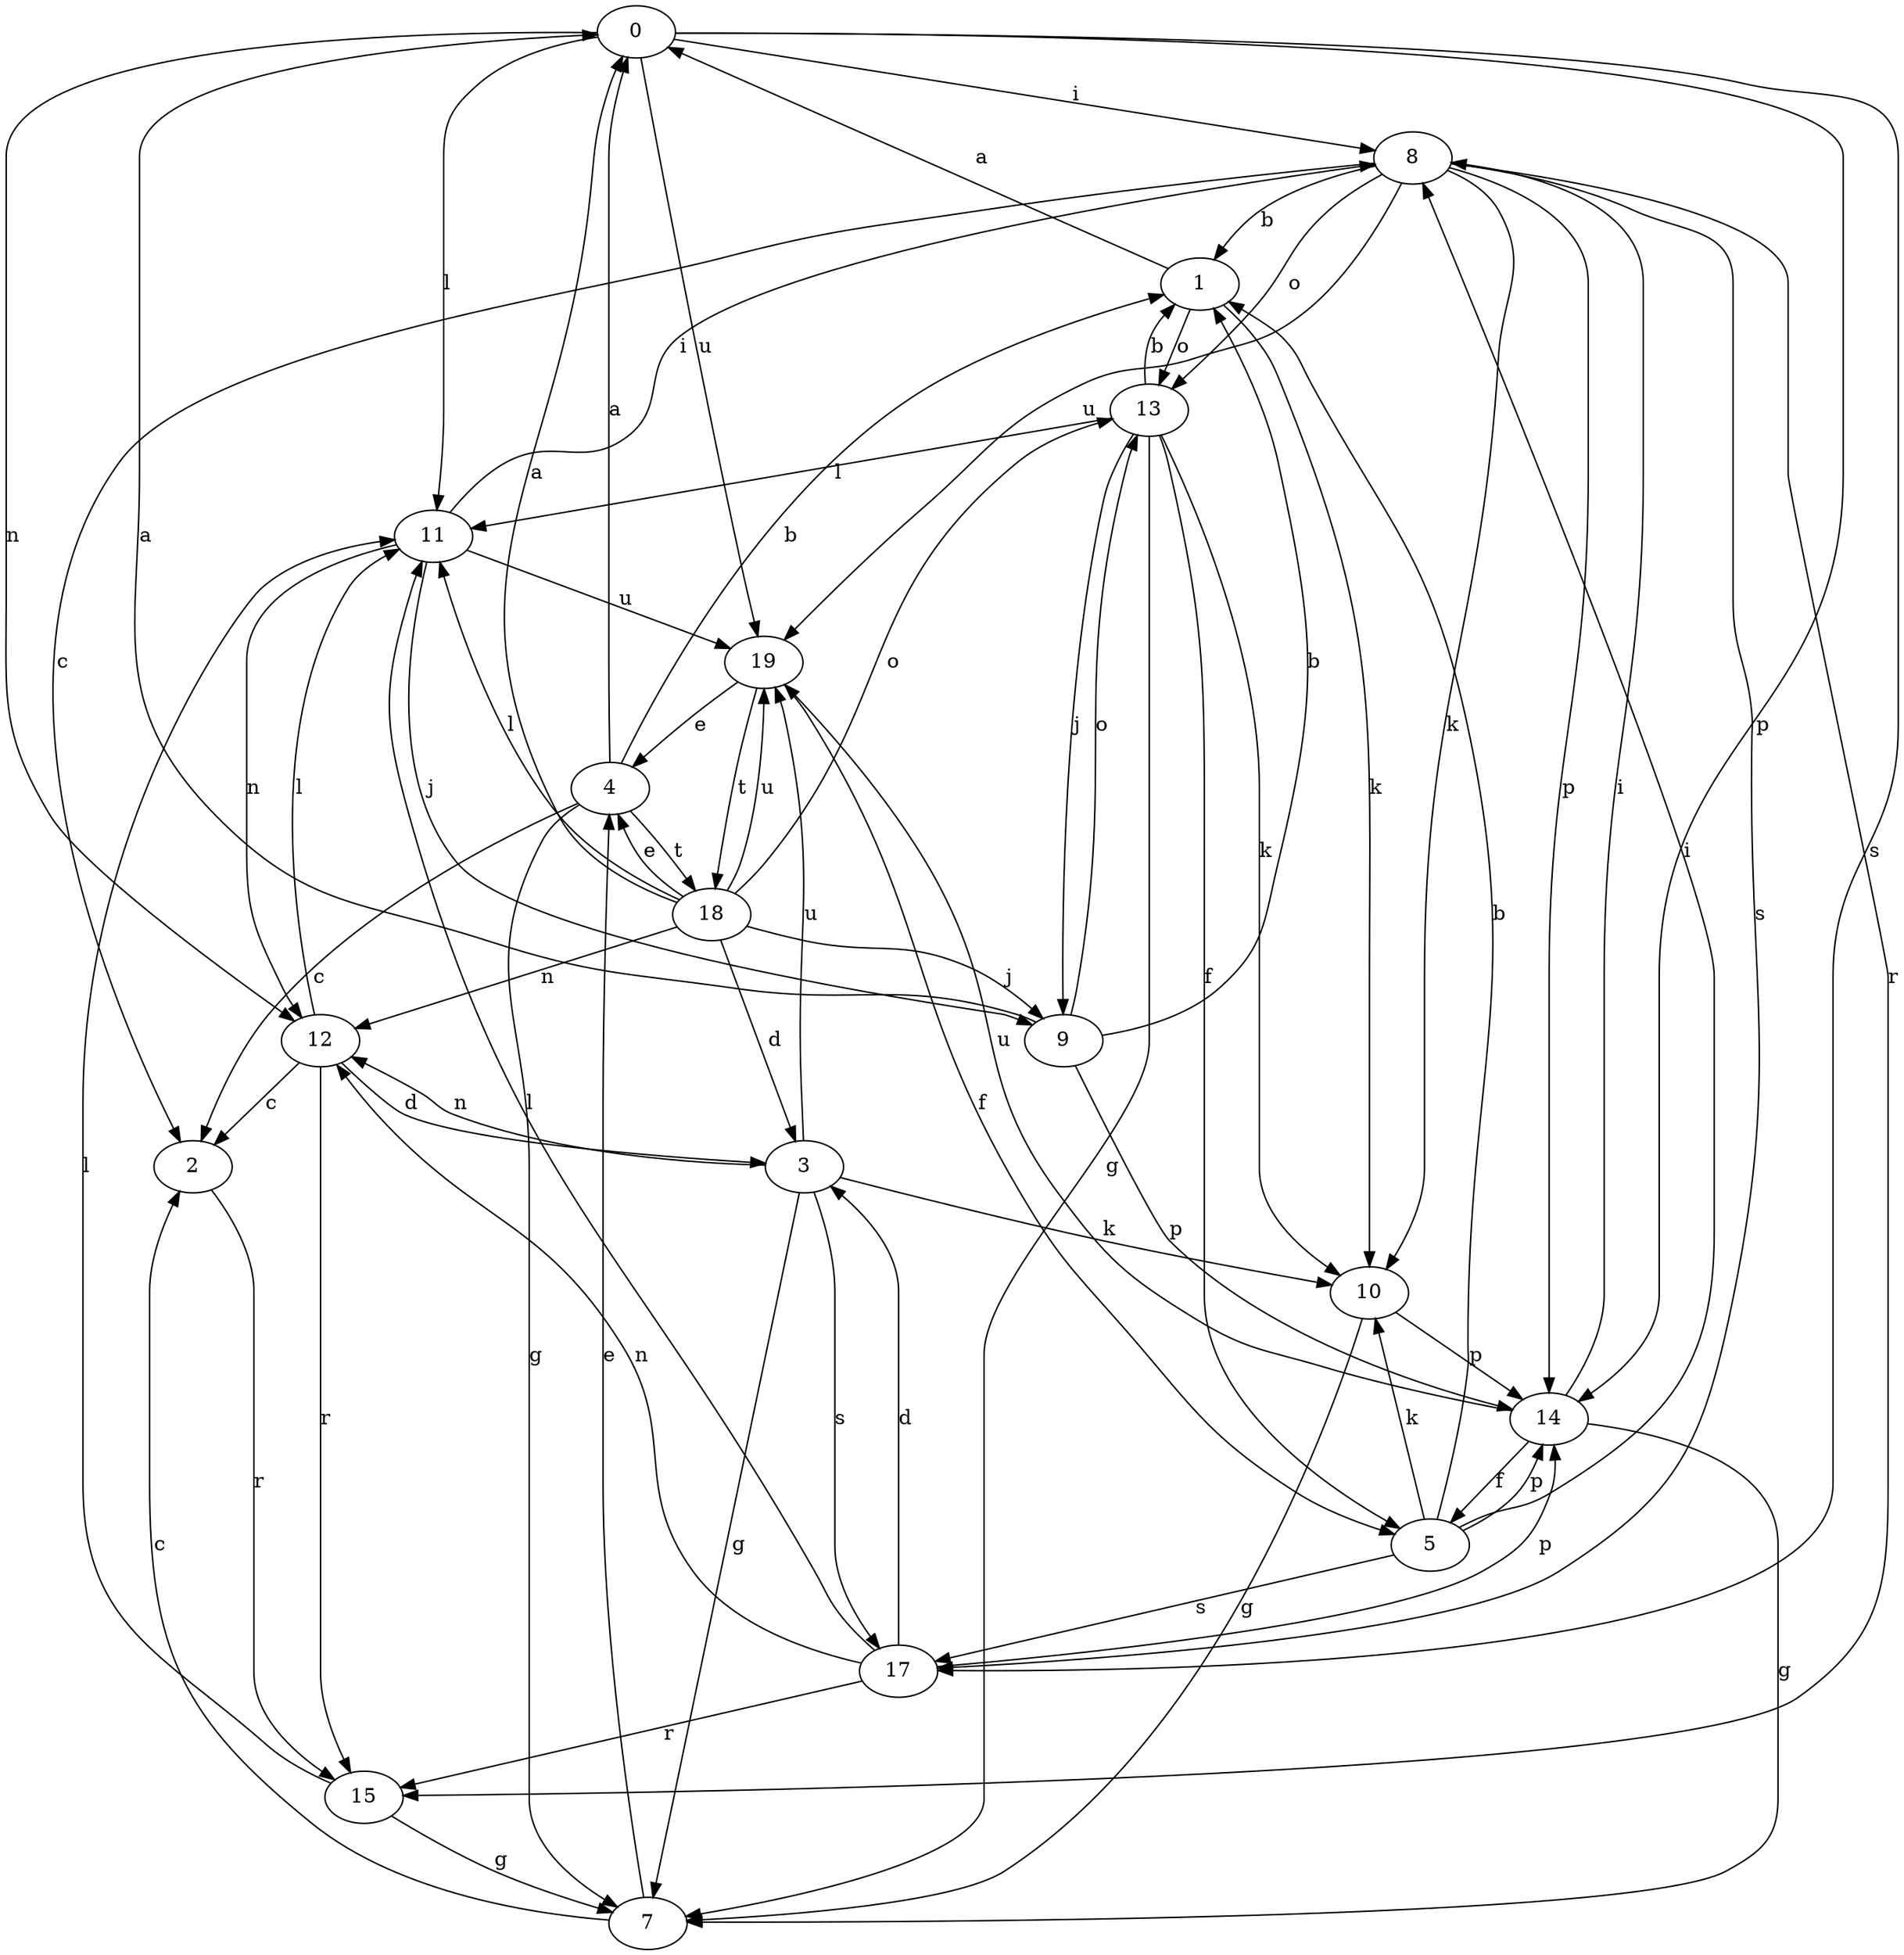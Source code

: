 strict digraph  {
0;
1;
2;
3;
4;
5;
7;
8;
9;
10;
11;
12;
13;
14;
15;
17;
18;
19;
0 -> 8  [label=i];
0 -> 11  [label=l];
0 -> 12  [label=n];
0 -> 14  [label=p];
0 -> 17  [label=s];
0 -> 19  [label=u];
1 -> 0  [label=a];
1 -> 10  [label=k];
1 -> 13  [label=o];
2 -> 15  [label=r];
3 -> 7  [label=g];
3 -> 10  [label=k];
3 -> 12  [label=n];
3 -> 17  [label=s];
3 -> 19  [label=u];
4 -> 0  [label=a];
4 -> 1  [label=b];
4 -> 2  [label=c];
4 -> 7  [label=g];
4 -> 18  [label=t];
5 -> 1  [label=b];
5 -> 8  [label=i];
5 -> 10  [label=k];
5 -> 14  [label=p];
5 -> 17  [label=s];
7 -> 2  [label=c];
7 -> 4  [label=e];
8 -> 1  [label=b];
8 -> 2  [label=c];
8 -> 10  [label=k];
8 -> 13  [label=o];
8 -> 14  [label=p];
8 -> 15  [label=r];
8 -> 17  [label=s];
8 -> 19  [label=u];
9 -> 0  [label=a];
9 -> 1  [label=b];
9 -> 13  [label=o];
9 -> 14  [label=p];
10 -> 7  [label=g];
10 -> 14  [label=p];
11 -> 8  [label=i];
11 -> 9  [label=j];
11 -> 12  [label=n];
11 -> 19  [label=u];
12 -> 2  [label=c];
12 -> 3  [label=d];
12 -> 11  [label=l];
12 -> 15  [label=r];
13 -> 1  [label=b];
13 -> 5  [label=f];
13 -> 7  [label=g];
13 -> 9  [label=j];
13 -> 10  [label=k];
13 -> 11  [label=l];
14 -> 5  [label=f];
14 -> 7  [label=g];
14 -> 8  [label=i];
14 -> 19  [label=u];
15 -> 7  [label=g];
15 -> 11  [label=l];
17 -> 3  [label=d];
17 -> 11  [label=l];
17 -> 12  [label=n];
17 -> 14  [label=p];
17 -> 15  [label=r];
18 -> 0  [label=a];
18 -> 3  [label=d];
18 -> 4  [label=e];
18 -> 9  [label=j];
18 -> 11  [label=l];
18 -> 12  [label=n];
18 -> 13  [label=o];
18 -> 19  [label=u];
19 -> 4  [label=e];
19 -> 5  [label=f];
19 -> 18  [label=t];
}
